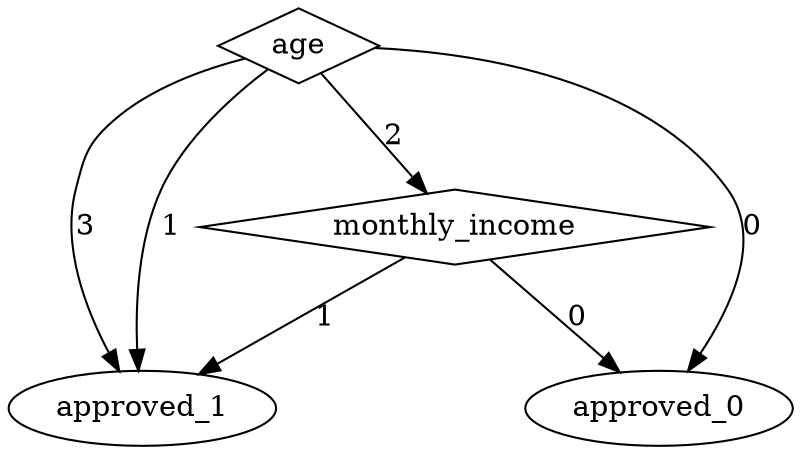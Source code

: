 digraph {
node [label=approved_1,style=""] approved_1
node [label=approved_0,style=""] approved_0
node [label=approved_1,style=""] approved_1
node [label=approved_1,style=""] approved_1
node [label=approved_0,style=""] approved_0
node [label=monthly_income,shape="diamond",style=""] 1
node [label=age,shape="diamond",style=""] 0

1 -> approved_1 [label="1"]
1 -> approved_0 [label="0"]
0 -> approved_1 [label="3"]
0 -> 1 [label="2"]
0 -> approved_1 [label="1"]
0 -> approved_0 [label="0"]
}